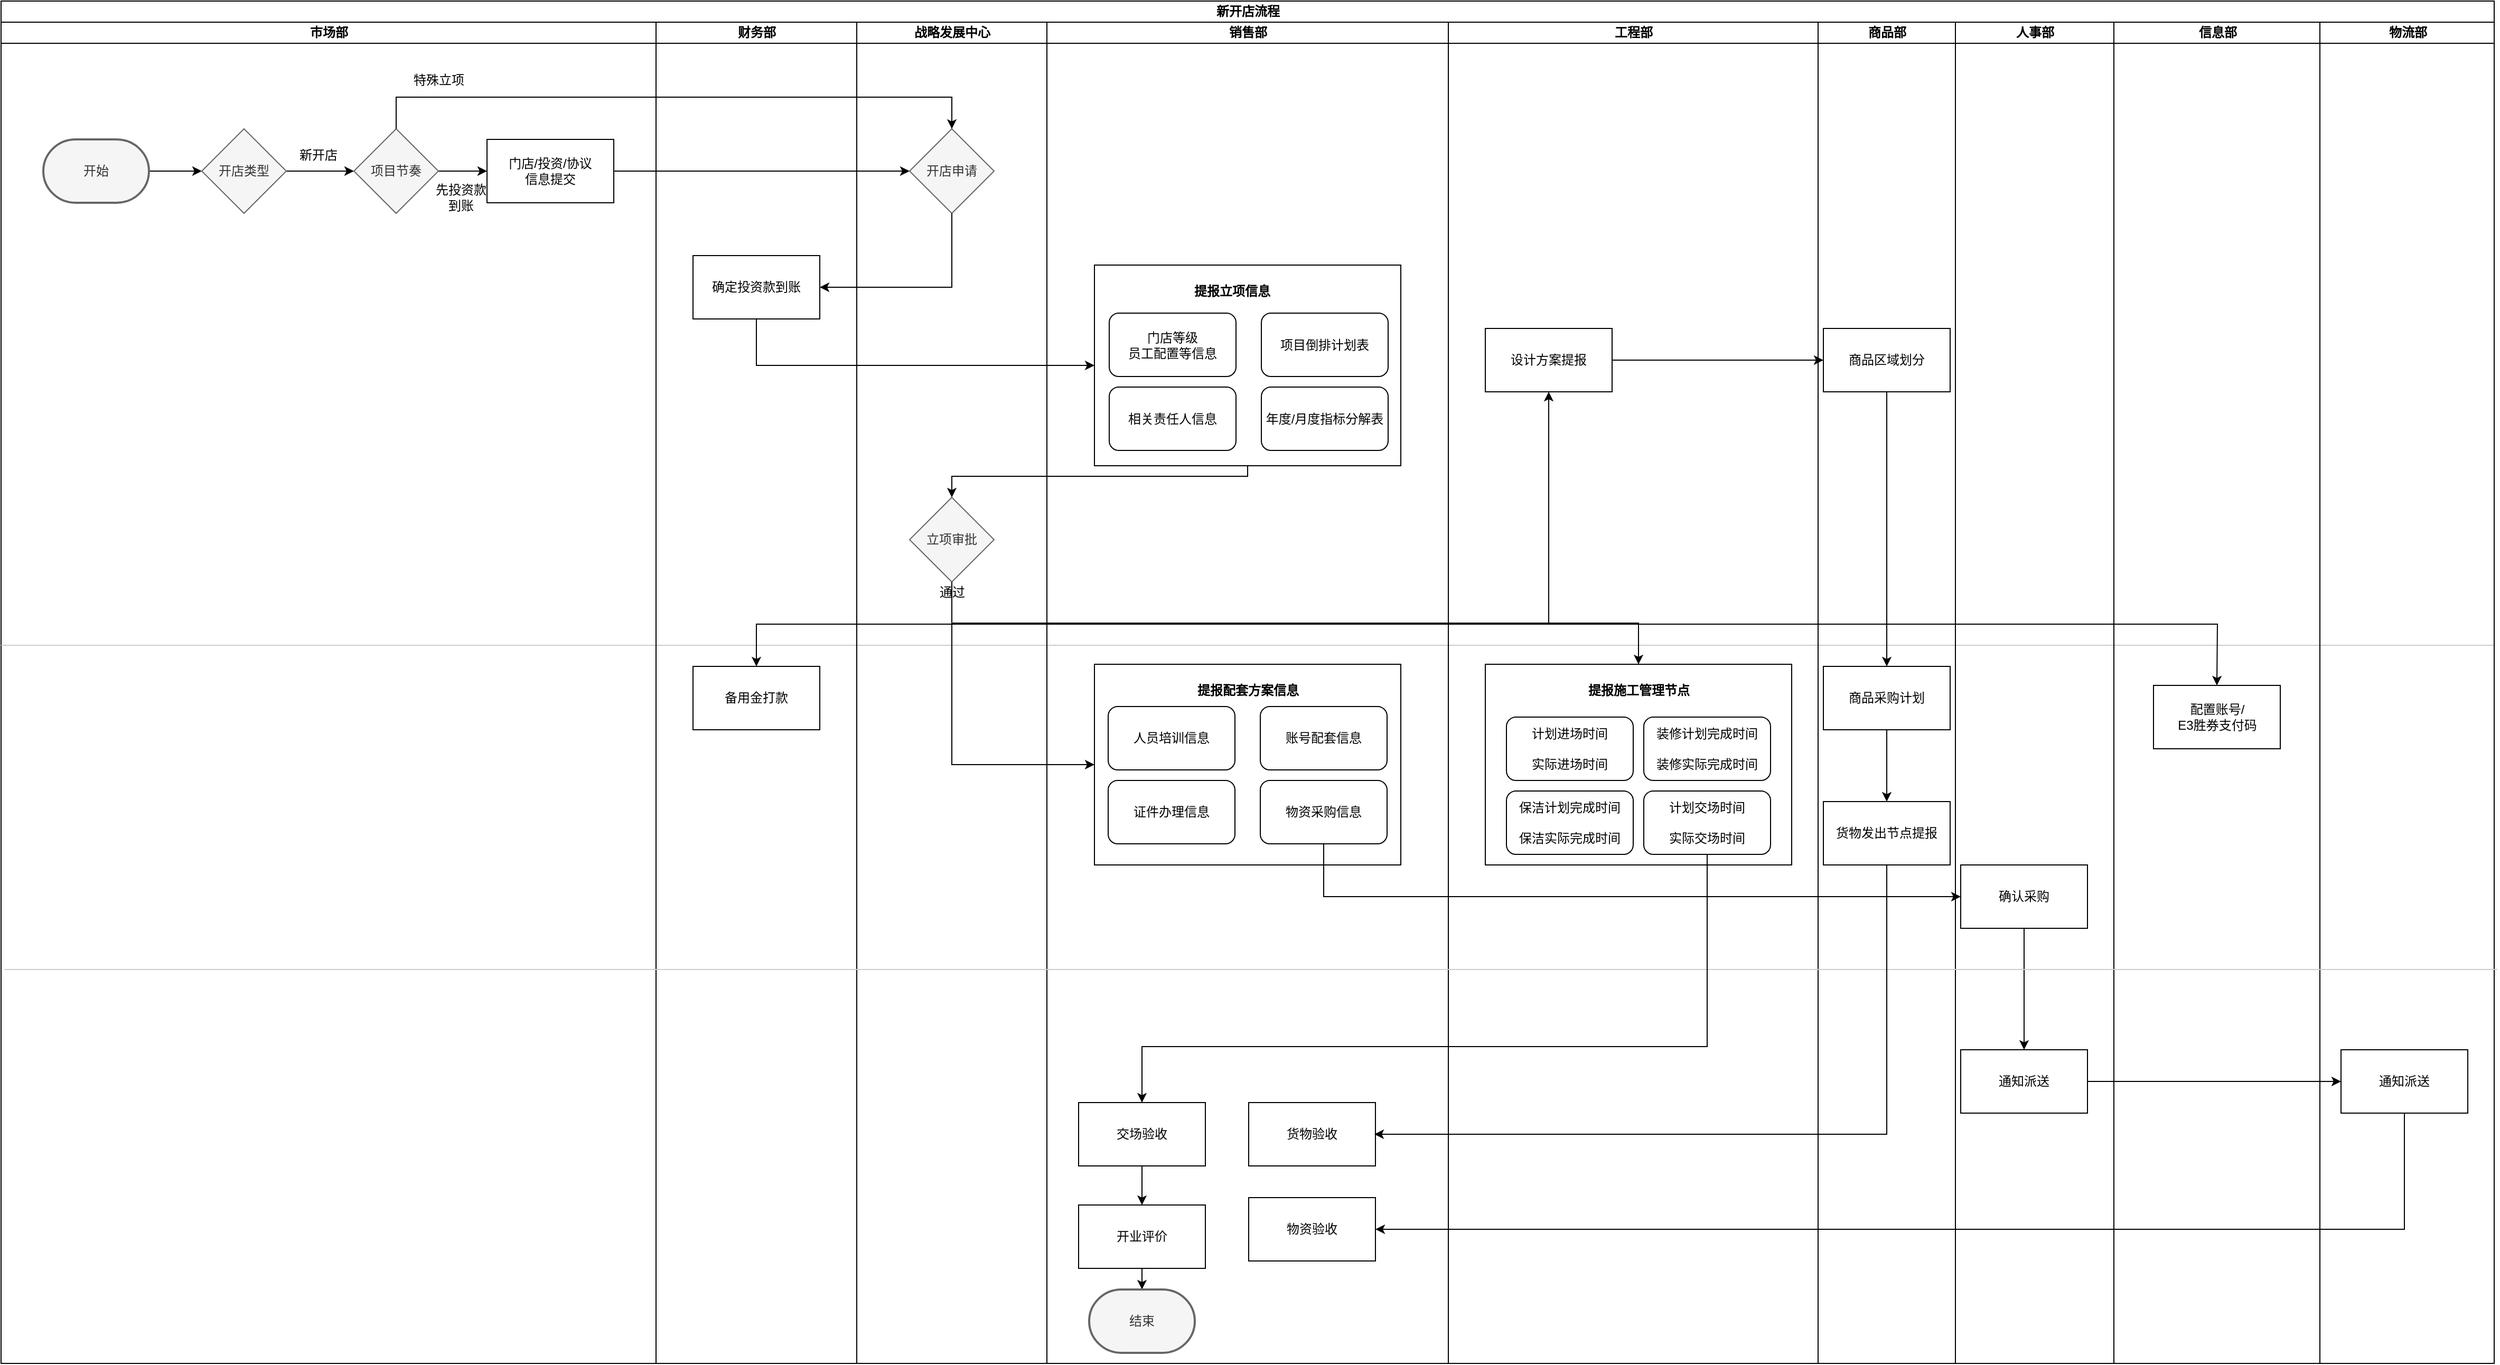 <mxfile version="22.1.11" type="github">
  <diagram name="第 1 页" id="k98JuiUB70Ecf1WzHopS">
    <mxGraphModel dx="2648" dy="1606" grid="1" gridSize="10" guides="1" tooltips="1" connect="1" arrows="1" fold="1" page="1" pageScale="1" pageWidth="827" pageHeight="1169" math="0" shadow="0">
      <root>
        <mxCell id="0" />
        <mxCell id="1" parent="0" />
        <mxCell id="Fphpmedxy32AyZcysFOV-1" value="新开店流程" style="swimlane;childLayout=stackLayout;resizeParent=1;resizeParentMax=0;startSize=20;html=1;" vertex="1" parent="1">
          <mxGeometry x="70" y="10" width="2360" height="1290" as="geometry" />
        </mxCell>
        <mxCell id="Fphpmedxy32AyZcysFOV-2" value="市场部" style="swimlane;startSize=20;html=1;" vertex="1" parent="Fphpmedxy32AyZcysFOV-1">
          <mxGeometry y="20" width="620" height="1270" as="geometry" />
        </mxCell>
        <mxCell id="Fphpmedxy32AyZcysFOV-20" value="" style="edgeStyle=orthogonalEdgeStyle;rounded=0;orthogonalLoop=1;jettySize=auto;html=1;exitX=1;exitY=0.5;exitDx=0;exitDy=0;exitPerimeter=0;" edge="1" parent="Fphpmedxy32AyZcysFOV-2" source="Fphpmedxy32AyZcysFOV-10" target="Fphpmedxy32AyZcysFOV-21">
          <mxGeometry relative="1" as="geometry">
            <mxPoint x="90.0" y="211" as="targetPoint" />
          </mxGeometry>
        </mxCell>
        <mxCell id="Fphpmedxy32AyZcysFOV-10" value="开始" style="strokeWidth=2;html=1;shape=mxgraph.flowchart.terminator;whiteSpace=wrap;fillColor=#f5f5f5;fontColor=#333333;strokeColor=#666666;" vertex="1" parent="Fphpmedxy32AyZcysFOV-2">
          <mxGeometry x="40.0" y="111" width="100" height="60" as="geometry" />
        </mxCell>
        <mxCell id="Fphpmedxy32AyZcysFOV-23" value="" style="edgeStyle=orthogonalEdgeStyle;rounded=0;orthogonalLoop=1;jettySize=auto;html=1;exitX=1;exitY=0.5;exitDx=0;exitDy=0;entryX=0;entryY=0.5;entryDx=0;entryDy=0;" edge="1" parent="Fphpmedxy32AyZcysFOV-2" source="Fphpmedxy32AyZcysFOV-21" target="Fphpmedxy32AyZcysFOV-24">
          <mxGeometry relative="1" as="geometry">
            <mxPoint x="90.0" y="381" as="targetPoint" />
          </mxGeometry>
        </mxCell>
        <mxCell id="Fphpmedxy32AyZcysFOV-21" value="开店类型" style="rhombus;whiteSpace=wrap;html=1;fillColor=#f5f5f5;fontColor=#333333;strokeColor=#666666;" vertex="1" parent="Fphpmedxy32AyZcysFOV-2">
          <mxGeometry x="190.0" y="101" width="80" height="80" as="geometry" />
        </mxCell>
        <mxCell id="Fphpmedxy32AyZcysFOV-26" value="" style="edgeStyle=orthogonalEdgeStyle;rounded=0;orthogonalLoop=1;jettySize=auto;html=1;" edge="1" parent="Fphpmedxy32AyZcysFOV-2" source="Fphpmedxy32AyZcysFOV-24" target="Fphpmedxy32AyZcysFOV-25">
          <mxGeometry relative="1" as="geometry" />
        </mxCell>
        <mxCell id="Fphpmedxy32AyZcysFOV-24" value="项目节奏" style="rhombus;whiteSpace=wrap;html=1;fillColor=#f5f5f5;fontColor=#333333;strokeColor=#666666;" vertex="1" parent="Fphpmedxy32AyZcysFOV-2">
          <mxGeometry x="334.0" y="101" width="80" height="80" as="geometry" />
        </mxCell>
        <mxCell id="Fphpmedxy32AyZcysFOV-25" value="门店/投资/协议&lt;br&gt;信息提交" style="whiteSpace=wrap;html=1;" vertex="1" parent="Fphpmedxy32AyZcysFOV-2">
          <mxGeometry x="460.0" y="111" width="120" height="60" as="geometry" />
        </mxCell>
        <mxCell id="Fphpmedxy32AyZcysFOV-31" value="新开店" style="text;html=1;align=center;verticalAlign=middle;resizable=0;points=[];autosize=1;strokeColor=none;fillColor=none;" vertex="1" parent="Fphpmedxy32AyZcysFOV-2">
          <mxGeometry x="270.0" y="111" width="60" height="30" as="geometry" />
        </mxCell>
        <mxCell id="Fphpmedxy32AyZcysFOV-32" value="特殊立项" style="text;html=1;align=center;verticalAlign=middle;resizable=0;points=[];autosize=1;strokeColor=none;fillColor=none;" vertex="1" parent="Fphpmedxy32AyZcysFOV-2">
          <mxGeometry x="379.0" y="40" width="70" height="30" as="geometry" />
        </mxCell>
        <mxCell id="Fphpmedxy32AyZcysFOV-44" value="先投资款&lt;br&gt;到账" style="text;html=1;align=center;verticalAlign=middle;resizable=0;points=[];autosize=1;strokeColor=none;fillColor=none;" vertex="1" parent="Fphpmedxy32AyZcysFOV-2">
          <mxGeometry x="400.0" y="146" width="70" height="40" as="geometry" />
        </mxCell>
        <mxCell id="Fphpmedxy32AyZcysFOV-154" value="" style="endArrow=none;html=1;rounded=0;strokeColor=#CCCCCC;" edge="1" parent="Fphpmedxy32AyZcysFOV-2">
          <mxGeometry width="50" height="50" relative="1" as="geometry">
            <mxPoint y="590" as="sourcePoint" />
            <mxPoint x="2360" y="590" as="targetPoint" />
          </mxGeometry>
        </mxCell>
        <mxCell id="Fphpmedxy32AyZcysFOV-3" value="财务部" style="swimlane;startSize=20;html=1;" vertex="1" parent="Fphpmedxy32AyZcysFOV-1">
          <mxGeometry x="620" y="20" width="190" height="1270" as="geometry" />
        </mxCell>
        <mxCell id="Fphpmedxy32AyZcysFOV-29" value="确定投资款到账" style="whiteSpace=wrap;html=1;" vertex="1" parent="Fphpmedxy32AyZcysFOV-3">
          <mxGeometry x="35.0" y="221" width="120" height="60" as="geometry" />
        </mxCell>
        <mxCell id="Fphpmedxy32AyZcysFOV-73" value="备用金打款" style="whiteSpace=wrap;html=1;" vertex="1" parent="Fphpmedxy32AyZcysFOV-3">
          <mxGeometry x="35.0" y="610" width="120" height="60" as="geometry" />
        </mxCell>
        <mxCell id="Fphpmedxy32AyZcysFOV-4" value="战略发展中心" style="swimlane;startSize=20;html=1;" vertex="1" parent="Fphpmedxy32AyZcysFOV-1">
          <mxGeometry x="810" y="20" width="180" height="1270" as="geometry" />
        </mxCell>
        <mxCell id="Fphpmedxy32AyZcysFOV-41" value="开店申请" style="rhombus;whiteSpace=wrap;html=1;fillColor=#f5f5f5;fontColor=#333333;strokeColor=#666666;" vertex="1" parent="Fphpmedxy32AyZcysFOV-4">
          <mxGeometry x="50.0" y="101" width="80" height="80" as="geometry" />
        </mxCell>
        <mxCell id="Fphpmedxy32AyZcysFOV-56" value="立项审批" style="rhombus;whiteSpace=wrap;html=1;fillColor=#f5f5f5;fontColor=#333333;strokeColor=#666666;" vertex="1" parent="Fphpmedxy32AyZcysFOV-4">
          <mxGeometry x="50.0" y="450" width="80" height="80" as="geometry" />
        </mxCell>
        <mxCell id="Fphpmedxy32AyZcysFOV-123" value="通过" style="text;html=1;align=center;verticalAlign=middle;resizable=0;points=[];autosize=1;strokeColor=none;fillColor=none;" vertex="1" parent="Fphpmedxy32AyZcysFOV-4">
          <mxGeometry x="65" y="525" width="50" height="30" as="geometry" />
        </mxCell>
        <mxCell id="Fphpmedxy32AyZcysFOV-5" value="销售部" style="swimlane;startSize=20;html=1;" vertex="1" parent="Fphpmedxy32AyZcysFOV-1">
          <mxGeometry x="990" y="20" width="380" height="1270" as="geometry" />
        </mxCell>
        <mxCell id="Fphpmedxy32AyZcysFOV-84" value="货物验收" style="whiteSpace=wrap;html=1;" vertex="1" parent="Fphpmedxy32AyZcysFOV-5">
          <mxGeometry x="191.0" y="1023" width="120" height="60" as="geometry" />
        </mxCell>
        <mxCell id="Fphpmedxy32AyZcysFOV-85" value="物资验收" style="whiteSpace=wrap;html=1;" vertex="1" parent="Fphpmedxy32AyZcysFOV-5">
          <mxGeometry x="191.0" y="1113" width="120" height="60" as="geometry" />
        </mxCell>
        <mxCell id="Fphpmedxy32AyZcysFOV-161" value="" style="edgeStyle=orthogonalEdgeStyle;rounded=0;orthogonalLoop=1;jettySize=auto;html=1;" edge="1" parent="Fphpmedxy32AyZcysFOV-5" source="Fphpmedxy32AyZcysFOV-86" target="Fphpmedxy32AyZcysFOV-160">
          <mxGeometry relative="1" as="geometry" />
        </mxCell>
        <mxCell id="Fphpmedxy32AyZcysFOV-86" value="交场验收" style="whiteSpace=wrap;html=1;" vertex="1" parent="Fphpmedxy32AyZcysFOV-5">
          <mxGeometry x="30.0" y="1023" width="120" height="60" as="geometry" />
        </mxCell>
        <mxCell id="Fphpmedxy32AyZcysFOV-113" value="" style="rounded=0;whiteSpace=wrap;html=1;" vertex="1" parent="Fphpmedxy32AyZcysFOV-5">
          <mxGeometry x="45" y="230" width="290" height="190" as="geometry" />
        </mxCell>
        <mxCell id="Fphpmedxy32AyZcysFOV-114" value="提报立项信息" style="text;html=1;align=center;verticalAlign=middle;resizable=0;points=[];autosize=1;strokeColor=none;fillColor=none;fontStyle=1" vertex="1" parent="Fphpmedxy32AyZcysFOV-5">
          <mxGeometry x="125" y="240" width="100" height="30" as="geometry" />
        </mxCell>
        <mxCell id="Fphpmedxy32AyZcysFOV-115" value="门店等级&lt;br&gt;员工配置等信息" style="rounded=1;whiteSpace=wrap;html=1;" vertex="1" parent="Fphpmedxy32AyZcysFOV-5">
          <mxGeometry x="59" y="275.5" width="120" height="60" as="geometry" />
        </mxCell>
        <mxCell id="Fphpmedxy32AyZcysFOV-116" value="相关责任人信息" style="rounded=1;whiteSpace=wrap;html=1;" vertex="1" parent="Fphpmedxy32AyZcysFOV-5">
          <mxGeometry x="59" y="345.5" width="120" height="60" as="geometry" />
        </mxCell>
        <mxCell id="Fphpmedxy32AyZcysFOV-117" value="项目倒排计划表" style="rounded=1;whiteSpace=wrap;html=1;" vertex="1" parent="Fphpmedxy32AyZcysFOV-5">
          <mxGeometry x="203" y="275.5" width="120" height="60" as="geometry" />
        </mxCell>
        <mxCell id="Fphpmedxy32AyZcysFOV-118" value="年度/月度指标分解表" style="rounded=1;whiteSpace=wrap;html=1;" vertex="1" parent="Fphpmedxy32AyZcysFOV-5">
          <mxGeometry x="203" y="345.5" width="120" height="60" as="geometry" />
        </mxCell>
        <mxCell id="Fphpmedxy32AyZcysFOV-133" value="" style="rounded=0;whiteSpace=wrap;html=1;" vertex="1" parent="Fphpmedxy32AyZcysFOV-5">
          <mxGeometry x="45" y="608" width="290" height="190" as="geometry" />
        </mxCell>
        <mxCell id="Fphpmedxy32AyZcysFOV-134" value="提报配套方案信息" style="text;html=1;align=center;verticalAlign=middle;resizable=0;points=[];autosize=1;strokeColor=none;fillColor=none;fontStyle=1" vertex="1" parent="Fphpmedxy32AyZcysFOV-5">
          <mxGeometry x="130" y="618" width="120" height="30" as="geometry" />
        </mxCell>
        <mxCell id="Fphpmedxy32AyZcysFOV-135" value="物资采购信息" style="rounded=1;whiteSpace=wrap;html=1;" vertex="1" parent="Fphpmedxy32AyZcysFOV-5">
          <mxGeometry x="202" y="718" width="120" height="60" as="geometry" />
        </mxCell>
        <mxCell id="Fphpmedxy32AyZcysFOV-136" value="账号配套信息" style="rounded=1;whiteSpace=wrap;html=1;" vertex="1" parent="Fphpmedxy32AyZcysFOV-5">
          <mxGeometry x="202" y="648" width="120" height="60" as="geometry" />
        </mxCell>
        <mxCell id="Fphpmedxy32AyZcysFOV-137" value="证件办理信息" style="rounded=1;whiteSpace=wrap;html=1;" vertex="1" parent="Fphpmedxy32AyZcysFOV-5">
          <mxGeometry x="58" y="718" width="120" height="60" as="geometry" />
        </mxCell>
        <mxCell id="Fphpmedxy32AyZcysFOV-138" value="人员培训信息" style="rounded=1;whiteSpace=wrap;html=1;" vertex="1" parent="Fphpmedxy32AyZcysFOV-5">
          <mxGeometry x="58" y="648" width="120" height="60" as="geometry" />
        </mxCell>
        <mxCell id="Fphpmedxy32AyZcysFOV-163" value="" style="edgeStyle=orthogonalEdgeStyle;rounded=0;orthogonalLoop=1;jettySize=auto;html=1;" edge="1" parent="Fphpmedxy32AyZcysFOV-5" source="Fphpmedxy32AyZcysFOV-160" target="Fphpmedxy32AyZcysFOV-162">
          <mxGeometry relative="1" as="geometry" />
        </mxCell>
        <mxCell id="Fphpmedxy32AyZcysFOV-160" value="开业评价" style="whiteSpace=wrap;html=1;" vertex="1" parent="Fphpmedxy32AyZcysFOV-5">
          <mxGeometry x="30.0" y="1120" width="120" height="60" as="geometry" />
        </mxCell>
        <mxCell id="Fphpmedxy32AyZcysFOV-162" value="结束" style="strokeWidth=2;html=1;shape=mxgraph.flowchart.terminator;whiteSpace=wrap;fillColor=#f5f5f5;fontColor=#333333;strokeColor=#666666;" vertex="1" parent="Fphpmedxy32AyZcysFOV-5">
          <mxGeometry x="40" y="1200" width="100" height="60" as="geometry" />
        </mxCell>
        <mxCell id="Fphpmedxy32AyZcysFOV-6" value="工程部" style="swimlane;startSize=20;html=1;" vertex="1" parent="Fphpmedxy32AyZcysFOV-1">
          <mxGeometry x="1370" y="20" width="350" height="1270" as="geometry" />
        </mxCell>
        <mxCell id="Fphpmedxy32AyZcysFOV-49" value="设计方案提报" style="whiteSpace=wrap;html=1;" vertex="1" parent="Fphpmedxy32AyZcysFOV-6">
          <mxGeometry x="35.0" y="290" width="120" height="60" as="geometry" />
        </mxCell>
        <mxCell id="Fphpmedxy32AyZcysFOV-148" value="" style="rounded=0;whiteSpace=wrap;html=1;" vertex="1" parent="Fphpmedxy32AyZcysFOV-6">
          <mxGeometry x="35" y="608" width="290" height="190" as="geometry" />
        </mxCell>
        <mxCell id="Fphpmedxy32AyZcysFOV-149" value="提报施工管理节点" style="text;html=1;align=center;verticalAlign=middle;resizable=0;points=[];autosize=1;strokeColor=none;fillColor=none;fontStyle=1" vertex="1" parent="Fphpmedxy32AyZcysFOV-6">
          <mxGeometry x="120" y="618" width="120" height="30" as="geometry" />
        </mxCell>
        <mxCell id="Fphpmedxy32AyZcysFOV-150" value="计划进场时间&lt;br&gt;&lt;br&gt;实际进场时间" style="rounded=1;whiteSpace=wrap;html=1;" vertex="1" parent="Fphpmedxy32AyZcysFOV-6">
          <mxGeometry x="55" y="658" width="120" height="60" as="geometry" />
        </mxCell>
        <mxCell id="Fphpmedxy32AyZcysFOV-151" value="装修计划完成时间&lt;br&gt;&lt;br&gt;装修实际完成时间" style="rounded=1;whiteSpace=wrap;html=1;" vertex="1" parent="Fphpmedxy32AyZcysFOV-6">
          <mxGeometry x="185" y="658" width="120" height="60" as="geometry" />
        </mxCell>
        <mxCell id="Fphpmedxy32AyZcysFOV-152" value="保洁计划完成时间&lt;br&gt;&lt;br&gt;保洁实际完成时间" style="rounded=1;whiteSpace=wrap;html=1;" vertex="1" parent="Fphpmedxy32AyZcysFOV-6">
          <mxGeometry x="55" y="728" width="120" height="60" as="geometry" />
        </mxCell>
        <mxCell id="Fphpmedxy32AyZcysFOV-153" value="计划交场时间&lt;br&gt;&lt;br&gt;实际交场时间" style="rounded=1;whiteSpace=wrap;html=1;" vertex="1" parent="Fphpmedxy32AyZcysFOV-6">
          <mxGeometry x="185" y="728" width="120" height="60" as="geometry" />
        </mxCell>
        <mxCell id="Fphpmedxy32AyZcysFOV-7" value="商品部" style="swimlane;startSize=20;html=1;" vertex="1" parent="Fphpmedxy32AyZcysFOV-1">
          <mxGeometry x="1720" y="20" width="130.0" height="1270" as="geometry" />
        </mxCell>
        <mxCell id="Fphpmedxy32AyZcysFOV-70" value="" style="edgeStyle=orthogonalEdgeStyle;rounded=0;orthogonalLoop=1;jettySize=auto;html=1;entryX=0.5;entryY=0;entryDx=0;entryDy=0;" edge="1" parent="Fphpmedxy32AyZcysFOV-7" source="Fphpmedxy32AyZcysFOV-51" target="Fphpmedxy32AyZcysFOV-68">
          <mxGeometry relative="1" as="geometry">
            <mxPoint x="65.0" y="430" as="targetPoint" />
          </mxGeometry>
        </mxCell>
        <mxCell id="Fphpmedxy32AyZcysFOV-51" value="商品区域划分" style="whiteSpace=wrap;html=1;" vertex="1" parent="Fphpmedxy32AyZcysFOV-7">
          <mxGeometry x="5.0" y="290" width="120" height="60" as="geometry" />
        </mxCell>
        <mxCell id="Fphpmedxy32AyZcysFOV-92" value="" style="edgeStyle=orthogonalEdgeStyle;rounded=0;orthogonalLoop=1;jettySize=auto;html=1;" edge="1" parent="Fphpmedxy32AyZcysFOV-7" source="Fphpmedxy32AyZcysFOV-68" target="Fphpmedxy32AyZcysFOV-82">
          <mxGeometry relative="1" as="geometry" />
        </mxCell>
        <mxCell id="Fphpmedxy32AyZcysFOV-68" value="商品采购计划" style="whiteSpace=wrap;html=1;" vertex="1" parent="Fphpmedxy32AyZcysFOV-7">
          <mxGeometry x="5.0" y="610" width="120" height="60" as="geometry" />
        </mxCell>
        <mxCell id="Fphpmedxy32AyZcysFOV-82" value="货物发出节点提报" style="whiteSpace=wrap;html=1;" vertex="1" parent="Fphpmedxy32AyZcysFOV-7">
          <mxGeometry x="5.0" y="738" width="120" height="60" as="geometry" />
        </mxCell>
        <mxCell id="Fphpmedxy32AyZcysFOV-8" value="人事部" style="swimlane;startSize=20;html=1;" vertex="1" parent="Fphpmedxy32AyZcysFOV-1">
          <mxGeometry x="1850.0" y="20" width="150.0" height="1270" as="geometry" />
        </mxCell>
        <mxCell id="Fphpmedxy32AyZcysFOV-89" value="" style="edgeStyle=orthogonalEdgeStyle;rounded=0;orthogonalLoop=1;jettySize=auto;html=1;exitX=0.5;exitY=1;exitDx=0;exitDy=0;" edge="1" parent="Fphpmedxy32AyZcysFOV-8" source="Fphpmedxy32AyZcysFOV-79" target="Fphpmedxy32AyZcysFOV-80">
          <mxGeometry relative="1" as="geometry">
            <mxPoint x="65.0" y="913" as="sourcePoint" />
          </mxGeometry>
        </mxCell>
        <mxCell id="Fphpmedxy32AyZcysFOV-79" value="确认采购" style="whiteSpace=wrap;html=1;" vertex="1" parent="Fphpmedxy32AyZcysFOV-8">
          <mxGeometry x="5" y="798" width="120" height="60" as="geometry" />
        </mxCell>
        <mxCell id="Fphpmedxy32AyZcysFOV-80" value="通知派送" style="whiteSpace=wrap;html=1;" vertex="1" parent="Fphpmedxy32AyZcysFOV-8">
          <mxGeometry x="5" y="973" width="120" height="60" as="geometry" />
        </mxCell>
        <mxCell id="Fphpmedxy32AyZcysFOV-9" value="信息部" style="swimlane;startSize=20;html=1;" vertex="1" parent="Fphpmedxy32AyZcysFOV-1">
          <mxGeometry x="2000" y="20" width="195" height="1270" as="geometry" />
        </mxCell>
        <mxCell id="Fphpmedxy32AyZcysFOV-76" value="配置账号/&lt;br&gt;E3胜券支付码" style="whiteSpace=wrap;html=1;" vertex="1" parent="Fphpmedxy32AyZcysFOV-9">
          <mxGeometry x="37.5" y="628" width="120" height="60" as="geometry" />
        </mxCell>
        <mxCell id="Fphpmedxy32AyZcysFOV-40" value="" style="edgeStyle=orthogonalEdgeStyle;rounded=0;orthogonalLoop=1;jettySize=auto;html=1;exitX=1;exitY=0.5;exitDx=0;exitDy=0;entryX=0;entryY=0.5;entryDx=0;entryDy=0;" edge="1" parent="Fphpmedxy32AyZcysFOV-1" source="Fphpmedxy32AyZcysFOV-25">
          <mxGeometry relative="1" as="geometry">
            <mxPoint x="860.0" y="161" as="targetPoint" />
          </mxGeometry>
        </mxCell>
        <mxCell id="Fphpmedxy32AyZcysFOV-43" value="" style="edgeStyle=orthogonalEdgeStyle;rounded=0;orthogonalLoop=1;jettySize=auto;html=1;entryX=0.5;entryY=0;entryDx=0;entryDy=0;" edge="1" parent="Fphpmedxy32AyZcysFOV-1" source="Fphpmedxy32AyZcysFOV-24">
          <mxGeometry relative="1" as="geometry">
            <mxPoint x="900.0" y="121" as="targetPoint" />
            <Array as="points">
              <mxPoint x="374" y="91" />
              <mxPoint x="900" y="91" />
            </Array>
          </mxGeometry>
        </mxCell>
        <mxCell id="Fphpmedxy32AyZcysFOV-46" value="" style="edgeStyle=orthogonalEdgeStyle;rounded=0;orthogonalLoop=1;jettySize=auto;html=1;entryX=1;entryY=0.5;entryDx=0;entryDy=0;exitX=0.5;exitY=1;exitDx=0;exitDy=0;" edge="1" parent="Fphpmedxy32AyZcysFOV-1" source="Fphpmedxy32AyZcysFOV-41" target="Fphpmedxy32AyZcysFOV-29">
          <mxGeometry relative="1" as="geometry">
            <mxPoint x="900.0" y="291" as="targetPoint" />
          </mxGeometry>
        </mxCell>
        <mxCell id="Fphpmedxy32AyZcysFOV-48" value="" style="edgeStyle=orthogonalEdgeStyle;rounded=0;orthogonalLoop=1;jettySize=auto;html=1;exitX=0.5;exitY=1;exitDx=0;exitDy=0;entryX=0;entryY=0.5;entryDx=0;entryDy=0;" edge="1" parent="Fphpmedxy32AyZcysFOV-1" source="Fphpmedxy32AyZcysFOV-29" target="Fphpmedxy32AyZcysFOV-113">
          <mxGeometry relative="1" as="geometry">
            <mxPoint x="1020.0" y="340" as="targetPoint" />
          </mxGeometry>
        </mxCell>
        <mxCell id="Fphpmedxy32AyZcysFOV-52" value="" style="edgeStyle=orthogonalEdgeStyle;rounded=0;orthogonalLoop=1;jettySize=auto;html=1;" edge="1" parent="Fphpmedxy32AyZcysFOV-1" source="Fphpmedxy32AyZcysFOV-49" target="Fphpmedxy32AyZcysFOV-51">
          <mxGeometry relative="1" as="geometry" />
        </mxCell>
        <mxCell id="Fphpmedxy32AyZcysFOV-58" value="" style="edgeStyle=orthogonalEdgeStyle;rounded=0;orthogonalLoop=1;jettySize=auto;html=1;entryX=0.5;entryY=0;entryDx=0;entryDy=0;exitX=0.5;exitY=1;exitDx=0;exitDy=0;" edge="1" parent="Fphpmedxy32AyZcysFOV-1" source="Fphpmedxy32AyZcysFOV-113" target="Fphpmedxy32AyZcysFOV-56">
          <mxGeometry relative="1" as="geometry">
            <mxPoint x="1080.0" y="370" as="sourcePoint" />
            <mxPoint x="1080.0" y="450" as="targetPoint" />
            <Array as="points">
              <mxPoint x="1180" y="450" />
              <mxPoint x="900" y="450" />
            </Array>
          </mxGeometry>
        </mxCell>
        <mxCell id="Fphpmedxy32AyZcysFOV-62" value="" style="edgeStyle=orthogonalEdgeStyle;rounded=0;orthogonalLoop=1;jettySize=auto;html=1;entryX=0.5;entryY=1;entryDx=0;entryDy=0;exitX=0.5;exitY=1;exitDx=0;exitDy=0;" edge="1" parent="Fphpmedxy32AyZcysFOV-1" source="Fphpmedxy32AyZcysFOV-56" target="Fphpmedxy32AyZcysFOV-49">
          <mxGeometry relative="1" as="geometry">
            <mxPoint x="900.0" y="580" as="targetPoint" />
            <Array as="points">
              <mxPoint x="900" y="590" />
              <mxPoint x="1465" y="590" />
            </Array>
          </mxGeometry>
        </mxCell>
        <mxCell id="Fphpmedxy32AyZcysFOV-64" value="" style="edgeStyle=orthogonalEdgeStyle;rounded=0;orthogonalLoop=1;jettySize=auto;html=1;exitX=0.5;exitY=1;exitDx=0;exitDy=0;entryX=0;entryY=0.5;entryDx=0;entryDy=0;" edge="1" parent="Fphpmedxy32AyZcysFOV-1" source="Fphpmedxy32AyZcysFOV-56" target="Fphpmedxy32AyZcysFOV-133">
          <mxGeometry relative="1" as="geometry">
            <mxPoint x="1010.0" y="640.0" as="targetPoint" />
          </mxGeometry>
        </mxCell>
        <mxCell id="Fphpmedxy32AyZcysFOV-67" value="" style="edgeStyle=orthogonalEdgeStyle;rounded=0;orthogonalLoop=1;jettySize=auto;html=1;exitX=0.5;exitY=1;exitDx=0;exitDy=0;entryX=0.5;entryY=0;entryDx=0;entryDy=0;" edge="1" parent="Fphpmedxy32AyZcysFOV-1" source="Fphpmedxy32AyZcysFOV-56" target="Fphpmedxy32AyZcysFOV-148">
          <mxGeometry relative="1" as="geometry">
            <mxPoint x="1405.0" y="848" as="targetPoint" />
          </mxGeometry>
        </mxCell>
        <mxCell id="Fphpmedxy32AyZcysFOV-75" value="" style="edgeStyle=orthogonalEdgeStyle;rounded=0;orthogonalLoop=1;jettySize=auto;html=1;entryX=0.5;entryY=0;entryDx=0;entryDy=0;exitX=0.5;exitY=1;exitDx=0;exitDy=0;" edge="1" parent="Fphpmedxy32AyZcysFOV-1" source="Fphpmedxy32AyZcysFOV-56" target="Fphpmedxy32AyZcysFOV-73">
          <mxGeometry relative="1" as="geometry">
            <mxPoint x="800.0" y="450" as="targetPoint" />
            <Array as="points">
              <mxPoint x="900" y="590" />
              <mxPoint x="715" y="590" />
            </Array>
          </mxGeometry>
        </mxCell>
        <mxCell id="Fphpmedxy32AyZcysFOV-77" value="" style="endArrow=classic;html=1;rounded=0;exitX=0.5;exitY=1;exitDx=0;exitDy=0;entryX=0.5;entryY=0;entryDx=0;entryDy=0;" edge="1" parent="Fphpmedxy32AyZcysFOV-1" source="Fphpmedxy32AyZcysFOV-56" target="Fphpmedxy32AyZcysFOV-76">
          <mxGeometry width="50" height="50" relative="1" as="geometry">
            <mxPoint x="700.0" y="510" as="sourcePoint" />
            <mxPoint x="1625.0" y="570" as="targetPoint" />
            <Array as="points">
              <mxPoint x="900" y="590" />
              <mxPoint x="2098" y="590" />
            </Array>
          </mxGeometry>
        </mxCell>
        <mxCell id="Fphpmedxy32AyZcysFOV-88" value="" style="edgeStyle=orthogonalEdgeStyle;rounded=0;orthogonalLoop=1;jettySize=auto;html=1;entryX=1;entryY=0.5;entryDx=0;entryDy=0;exitX=0.5;exitY=1;exitDx=0;exitDy=0;" edge="1" parent="Fphpmedxy32AyZcysFOV-1" source="Fphpmedxy32AyZcysFOV-81" target="Fphpmedxy32AyZcysFOV-85">
          <mxGeometry relative="1" as="geometry">
            <mxPoint x="2030.0" y="1103" as="targetPoint" />
          </mxGeometry>
        </mxCell>
        <mxCell id="Fphpmedxy32AyZcysFOV-91" value="" style="edgeStyle=orthogonalEdgeStyle;rounded=0;orthogonalLoop=1;jettySize=auto;html=1;entryX=0;entryY=0.5;entryDx=0;entryDy=0;" edge="1" parent="Fphpmedxy32AyZcysFOV-1" source="Fphpmedxy32AyZcysFOV-80" target="Fphpmedxy32AyZcysFOV-81">
          <mxGeometry relative="1" as="geometry">
            <mxPoint x="1895.0" y="993" as="targetPoint" />
          </mxGeometry>
        </mxCell>
        <mxCell id="Fphpmedxy32AyZcysFOV-71" value="物流部" style="swimlane;startSize=20;html=1;" vertex="1" parent="Fphpmedxy32AyZcysFOV-1">
          <mxGeometry x="2195" y="20" width="165" height="1270" as="geometry" />
        </mxCell>
        <mxCell id="Fphpmedxy32AyZcysFOV-81" value="通知派送" style="whiteSpace=wrap;html=1;" vertex="1" parent="Fphpmedxy32AyZcysFOV-71">
          <mxGeometry x="20" y="973" width="120" height="60" as="geometry" />
        </mxCell>
        <mxCell id="Fphpmedxy32AyZcysFOV-155" value="" style="endArrow=none;html=1;rounded=0;strokeColor=#CCCCCC;" edge="1" parent="Fphpmedxy32AyZcysFOV-71">
          <mxGeometry width="50" height="50" relative="1" as="geometry">
            <mxPoint x="-2192" y="897" as="sourcePoint" />
            <mxPoint x="168" y="897" as="targetPoint" />
          </mxGeometry>
        </mxCell>
        <mxCell id="Fphpmedxy32AyZcysFOV-94" value="" style="edgeStyle=orthogonalEdgeStyle;rounded=0;orthogonalLoop=1;jettySize=auto;html=1;exitX=0.5;exitY=1;exitDx=0;exitDy=0;" edge="1" parent="Fphpmedxy32AyZcysFOV-1" source="Fphpmedxy32AyZcysFOV-82">
          <mxGeometry relative="1" as="geometry">
            <mxPoint x="1300" y="1073" as="targetPoint" />
            <Array as="points">
              <mxPoint x="1785" y="1073" />
            </Array>
          </mxGeometry>
        </mxCell>
        <mxCell id="Fphpmedxy32AyZcysFOV-140" value="" style="edgeStyle=orthogonalEdgeStyle;rounded=0;orthogonalLoop=1;jettySize=auto;html=1;exitX=0.5;exitY=1;exitDx=0;exitDy=0;entryX=0;entryY=0.5;entryDx=0;entryDy=0;" edge="1" parent="Fphpmedxy32AyZcysFOV-1" source="Fphpmedxy32AyZcysFOV-135" target="Fphpmedxy32AyZcysFOV-79">
          <mxGeometry relative="1" as="geometry">
            <mxPoint x="1252" y="798" as="sourcePoint" />
            <mxPoint x="1310" y="858" as="targetPoint" />
          </mxGeometry>
        </mxCell>
        <mxCell id="Fphpmedxy32AyZcysFOV-157" value="" style="edgeStyle=orthogonalEdgeStyle;rounded=0;orthogonalLoop=1;jettySize=auto;html=1;entryX=0.5;entryY=0;entryDx=0;entryDy=0;" edge="1" parent="Fphpmedxy32AyZcysFOV-1" source="Fphpmedxy32AyZcysFOV-153" target="Fphpmedxy32AyZcysFOV-86">
          <mxGeometry relative="1" as="geometry">
            <mxPoint x="1615.0" y="888" as="targetPoint" />
            <Array as="points">
              <mxPoint x="1615" y="990" />
              <mxPoint x="1080" y="990" />
            </Array>
          </mxGeometry>
        </mxCell>
      </root>
    </mxGraphModel>
  </diagram>
</mxfile>
